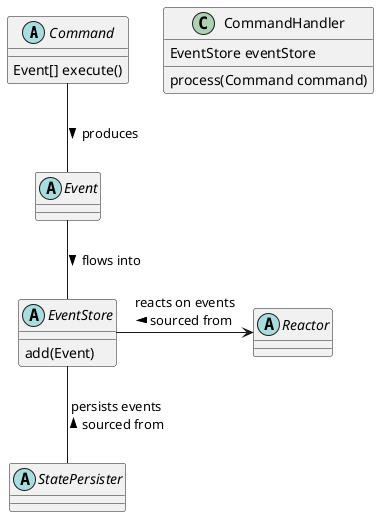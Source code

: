 @startuml

abstract class Command {
    Event[] execute()
}

abstract class Event
abstract class EventStore   {
    add(Event)
}
abstract StatePersister
abstract class Reactor

class CommandHandler {
    EventStore eventStore
    {method} process(Command command)
}

Command -down- Event : produces >
Event -down- EventStore : flows into >
EventStore -down- StatePersister : persists events\n sourced from <
EventStore -right> Reactor : reacts on events\n sourced from <


@enduml